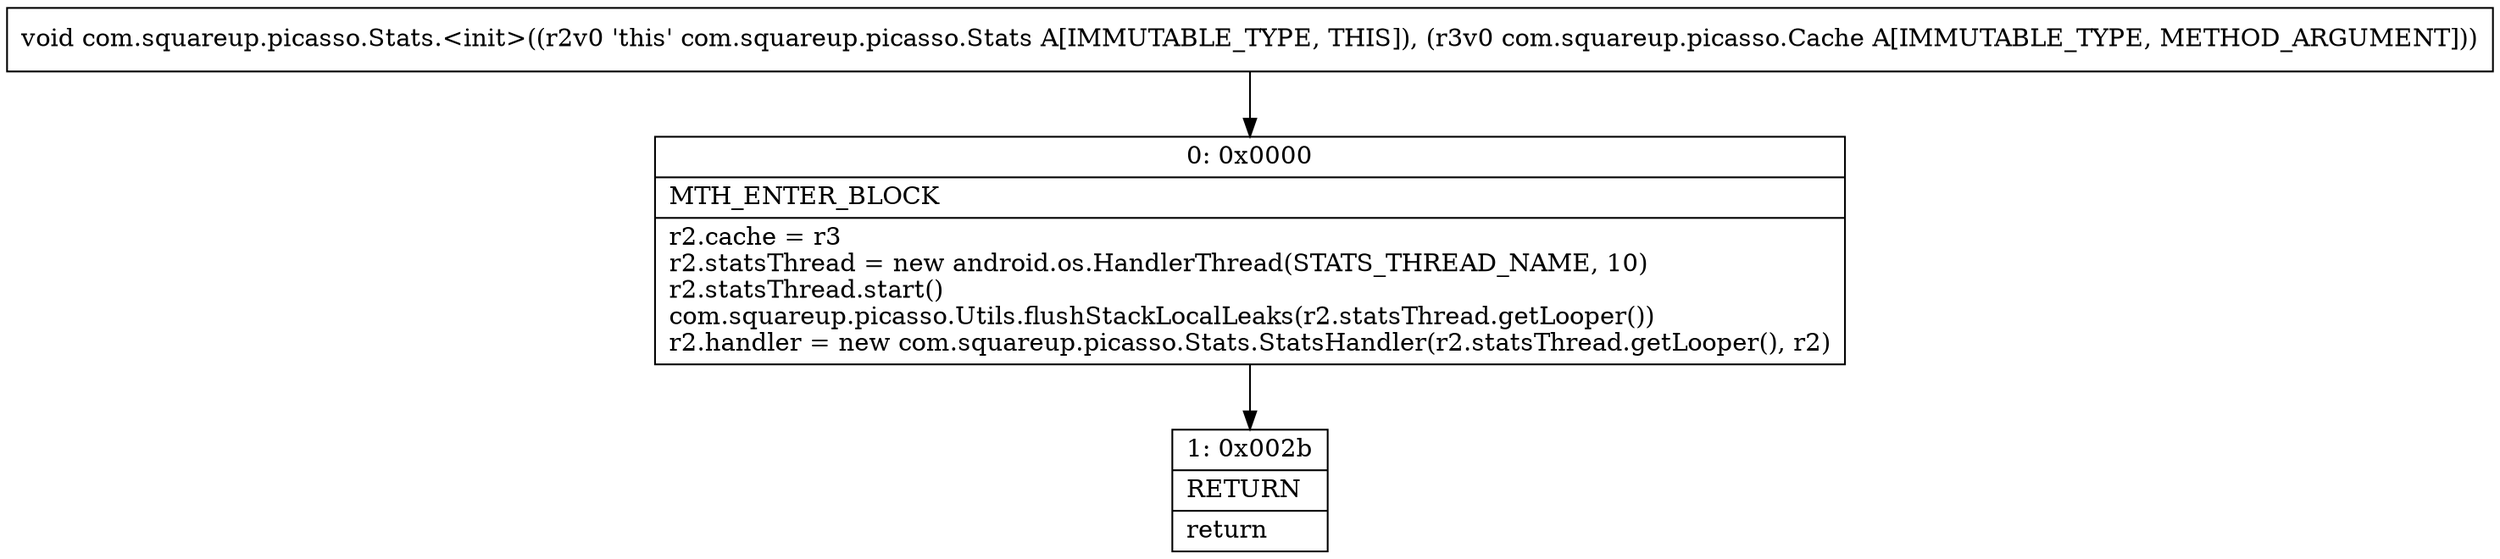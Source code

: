 digraph "CFG forcom.squareup.picasso.Stats.\<init\>(Lcom\/squareup\/picasso\/Cache;)V" {
Node_0 [shape=record,label="{0\:\ 0x0000|MTH_ENTER_BLOCK\l|r2.cache = r3\lr2.statsThread = new android.os.HandlerThread(STATS_THREAD_NAME, 10)\lr2.statsThread.start()\lcom.squareup.picasso.Utils.flushStackLocalLeaks(r2.statsThread.getLooper())\lr2.handler = new com.squareup.picasso.Stats.StatsHandler(r2.statsThread.getLooper(), r2)\l}"];
Node_1 [shape=record,label="{1\:\ 0x002b|RETURN\l|return\l}"];
MethodNode[shape=record,label="{void com.squareup.picasso.Stats.\<init\>((r2v0 'this' com.squareup.picasso.Stats A[IMMUTABLE_TYPE, THIS]), (r3v0 com.squareup.picasso.Cache A[IMMUTABLE_TYPE, METHOD_ARGUMENT])) }"];
MethodNode -> Node_0;
Node_0 -> Node_1;
}

